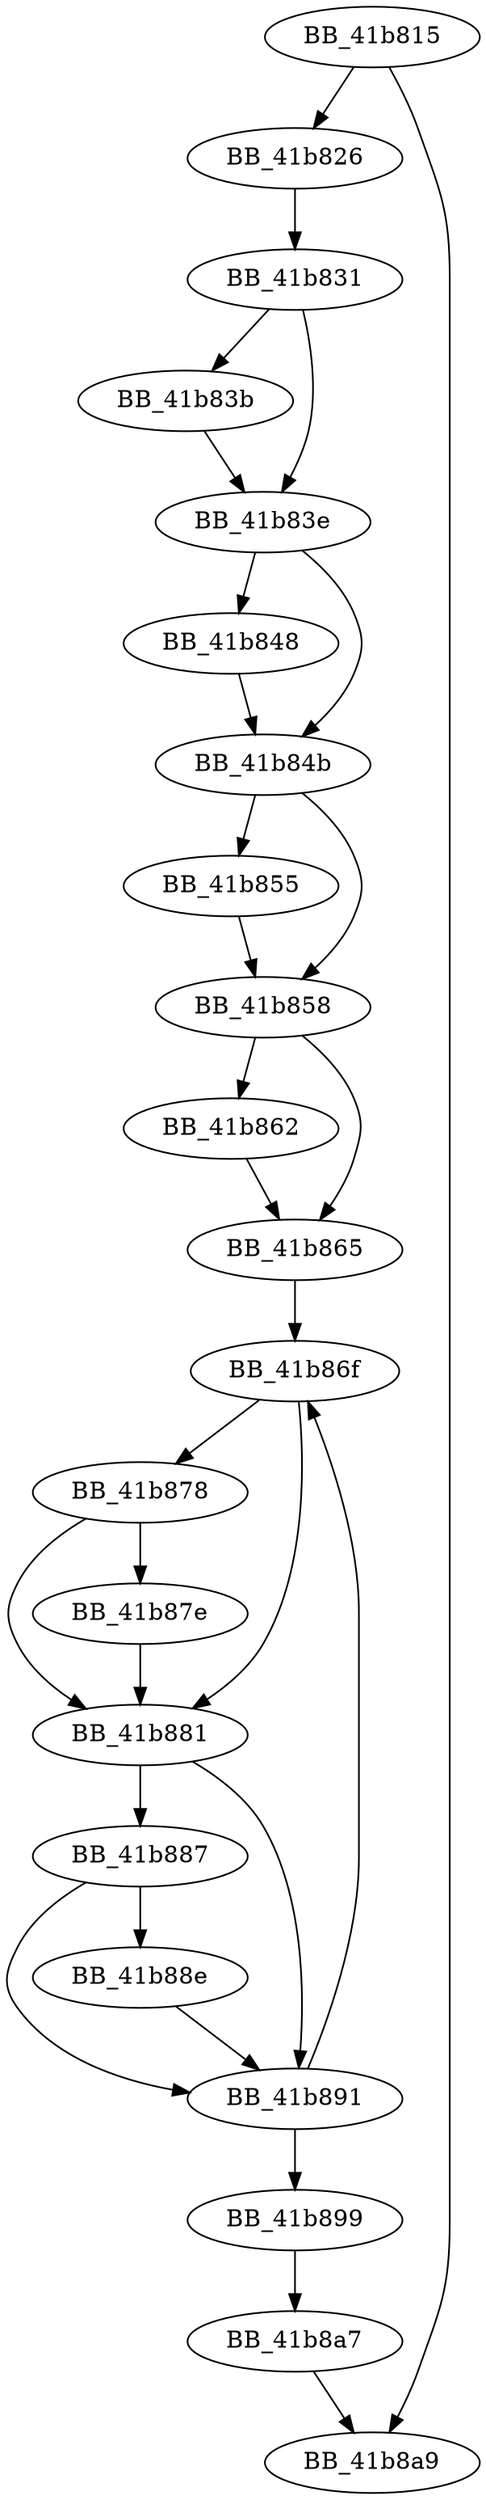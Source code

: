 DiGraph ___removelocaleref{
BB_41b815->BB_41b826
BB_41b815->BB_41b8a9
BB_41b826->BB_41b831
BB_41b831->BB_41b83b
BB_41b831->BB_41b83e
BB_41b83b->BB_41b83e
BB_41b83e->BB_41b848
BB_41b83e->BB_41b84b
BB_41b848->BB_41b84b
BB_41b84b->BB_41b855
BB_41b84b->BB_41b858
BB_41b855->BB_41b858
BB_41b858->BB_41b862
BB_41b858->BB_41b865
BB_41b862->BB_41b865
BB_41b865->BB_41b86f
BB_41b86f->BB_41b878
BB_41b86f->BB_41b881
BB_41b878->BB_41b87e
BB_41b878->BB_41b881
BB_41b87e->BB_41b881
BB_41b881->BB_41b887
BB_41b881->BB_41b891
BB_41b887->BB_41b88e
BB_41b887->BB_41b891
BB_41b88e->BB_41b891
BB_41b891->BB_41b86f
BB_41b891->BB_41b899
BB_41b899->BB_41b8a7
BB_41b8a7->BB_41b8a9
}
